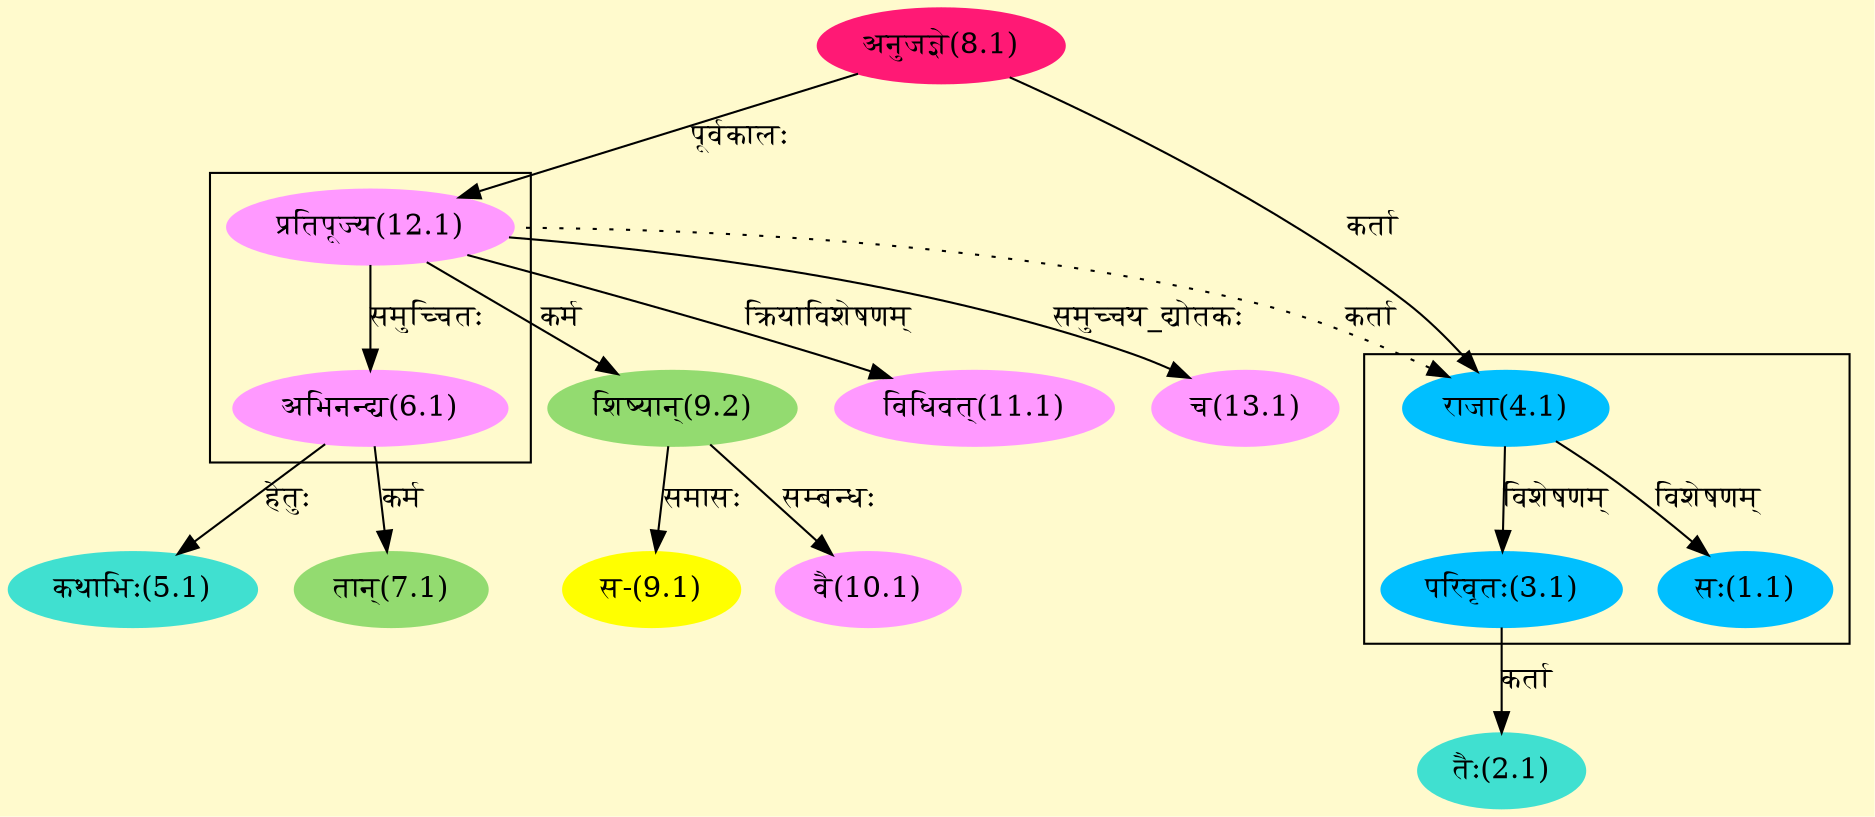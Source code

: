 digraph G{
rankdir=BT;
 compound=true;
 bgcolor="lemonchiffon1";

subgraph cluster_1{
Node1_1 [style=filled, color="#00BFFF" label = "सः(1.1)"]
Node4_1 [style=filled, color="#00BFFF" label = "राजा(4.1)"]
Node3_1 [style=filled, color="#00BFFF" label = "परिवृतः(3.1)"]

}

subgraph cluster_2{
Node6_1 [style=filled, color="#FF99FF" label = "अभिनन्द्य(6.1)"]
Node12_1 [style=filled, color="#FF99FF" label = "प्रतिपूज्य(12.1)"]

}
Node2_1 [style=filled, color="#40E0D0" label = "तैः(2.1)"]
Node3_1 [style=filled, color="#00BFFF" label = "परिवृतः(3.1)"]
Node4_1 [style=filled, color="#00BFFF" label = "राजा(4.1)"]
Node8_1 [style=filled, color="#FF1975" label = "अनुजज्ञे(8.1)"]
Node12_1 [style=filled, color="#FF99FF" label = "प्रतिपूज्य(12.1)"]
Node5_1 [style=filled, color="#40E0D0" label = "कथाभिः(5.1)"]
Node6_1 [style=filled, color="#FF99FF" label = "अभिनन्द्य(6.1)"]
Node7_1 [style=filled, color="#93DB70" label = "तान्(7.1)"]
Node [style=filled, color="" label = "()"]
Node9_1 [style=filled, color="#FFFF00" label = "स-(9.1)"]
Node9_2 [style=filled, color="#93DB70" label = "शिष्यान्(9.2)"]
Node10_1 [style=filled, color="#FF99FF" label = "वै(10.1)"]
Node11_1 [style=filled, color="#FF99FF" label = "विधिवत्(11.1)"]
Node13_1 [style=filled, color="#FF99FF" label = "च(13.1)"]
/* Start of Relations section */

Node1_1 -> Node4_1 [  label="विशेषणम्"  dir="back" ]
Node2_1 -> Node3_1 [  label="कर्ता"  dir="back" ]
Node3_1 -> Node4_1 [  label="विशेषणम्"  dir="back" ]
Node4_1 -> Node8_1 [  label="कर्ता"  dir="back" ]
Node4_1 -> Node12_1 [ style=dotted label="कर्ता"  dir="back" ]
Node5_1 -> Node6_1 [  label="हेतुः"  dir="back" ]
Node6_1 -> Node12_1 [  label="समुच्चितः"  dir="back" ]
Node7_1 -> Node6_1 [  label="कर्म"  dir="back" ]
Node9_1 -> Node9_2 [  label="समासः"  dir="back" ]
Node9_2 -> Node12_1 [  label="कर्म"  dir="back" ]
Node10_1 -> Node9_2 [  label="सम्बन्धः"  dir="back" ]
Node11_1 -> Node12_1 [  label="क्रियाविशेषणम्"  dir="back" ]
Node12_1 -> Node8_1 [  label="पूर्वकालः"  dir="back" ]
Node13_1 -> Node12_1 [  label="समुच्चय_द्योतकः"  dir="back" ]
}
